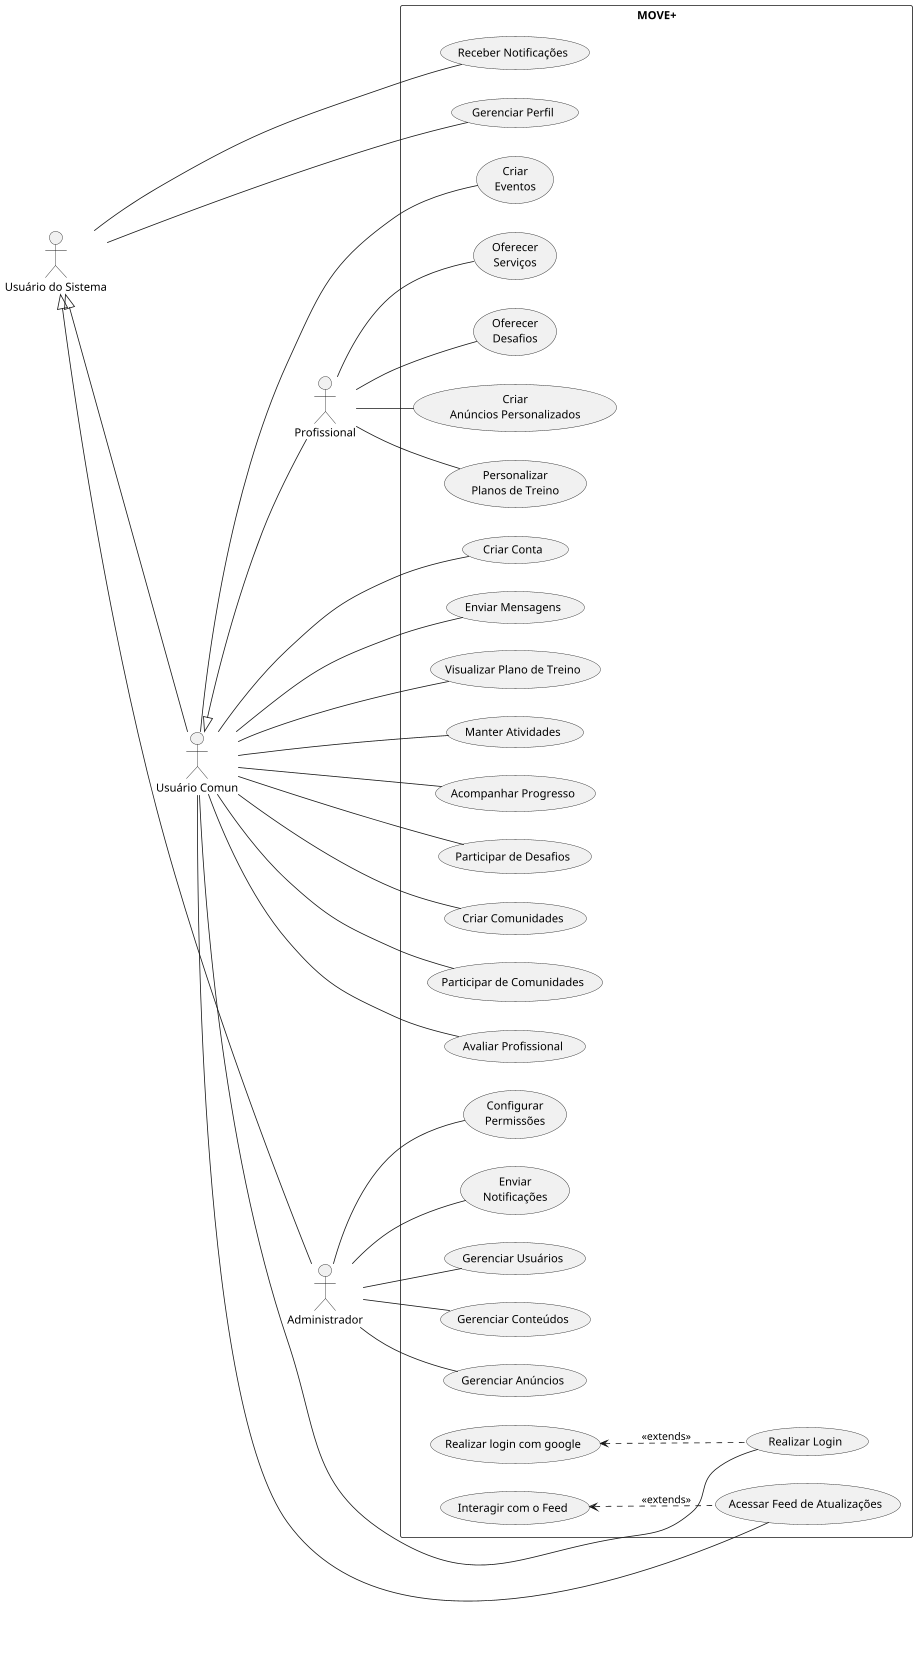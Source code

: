 @startuml
scale 0.8

left to right direction
skinparam packageStyle rectangle

actor "Usuário do Sistema" as u
actor "Usuário Comun" as User
actor "Profissional" as Professional
actor "Administrador" as Admin

u <|-- User
User <|-- Professional
u <|-- Admin


rectangle MOVE+ {
    usecase "Receber Notificações" as UC10
    usecase "Gerenciar Perfil" as UC15

    usecase "Realizar Login" as UC2
    usecase "Criar Conta" as UC1
    usecase "Acessar Feed de Atualizações" as UC3
    usecase "Enviar Mensagens" as UC8
    usecase "Visualizar Plano de Treino" as UC4
    usecase "Manter Atividades" as UC5
    usecase "Acompanhar Progresso" as UC6
    usecase "Participar de Desafios" as UC7
    usecase "Criar Comunidades" as UC9
    usecase "Participar de Comunidades" as UC18
    usecase "Avaliar Profissional" as UC11
    usecase "Criar\nEventos" as UC23

    (Personalizar\nPlanos de Treino) as UC19
    (Oferecer\nServiços) as UC20
    (Oferecer\nDesafios) as UC21
    (Criar\nAnúncios Personalizados) as UC22

    usecase "Gerenciar Usuários" as UC12
    usecase "Gerenciar Conteúdos" as UC13
    usecase "Gerenciar Anúncios" as UC14
    (Configurar\nPermissões) as UC24
    (Enviar\nNotificações) as UC27

    usecase "Realizar login com google" as UC16
    usecase "Interagir com o Feed" as UC17
}



u -- UC10
u -- UC15

User -- UC1
User -- UC2
User -- UC3
User -- UC4
User -- UC5
User -- UC6
User -- UC7
User -- UC8
User -- UC9
User -- UC11
User -- UC18
User -- UC23

UC16 <.. UC2 : <<extends>>
UC17 <.. UC3 : <<extends>>

Professional -- UC19
Professional -- UC20
Professional -- UC21
Professional -- UC22

Admin -- UC12
Admin -- UC13
Admin -- UC14
Admin -- UC24
Admin -- UC27
@enduml